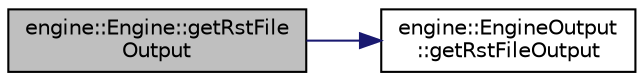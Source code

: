 digraph "engine::Engine::getRstFileOutput"
{
 // LATEX_PDF_SIZE
  edge [fontname="Helvetica",fontsize="10",labelfontname="Helvetica",labelfontsize="10"];
  node [fontname="Helvetica",fontsize="10",shape=record];
  rankdir="LR";
  Node1 [label="engine::Engine::getRstFile\lOutput",height=0.2,width=0.4,color="black", fillcolor="grey75", style="filled", fontcolor="black",tooltip=" "];
  Node1 -> Node2 [color="midnightblue",fontsize="10",style="solid",fontname="Helvetica"];
  Node2 [label="engine::EngineOutput\l::getRstFileOutput",height=0.2,width=0.4,color="black", fillcolor="white", style="filled",URL="$classengine_1_1EngineOutput.html#a947c9c25e99e75ce281013853bc48a0a",tooltip=" "];
}
